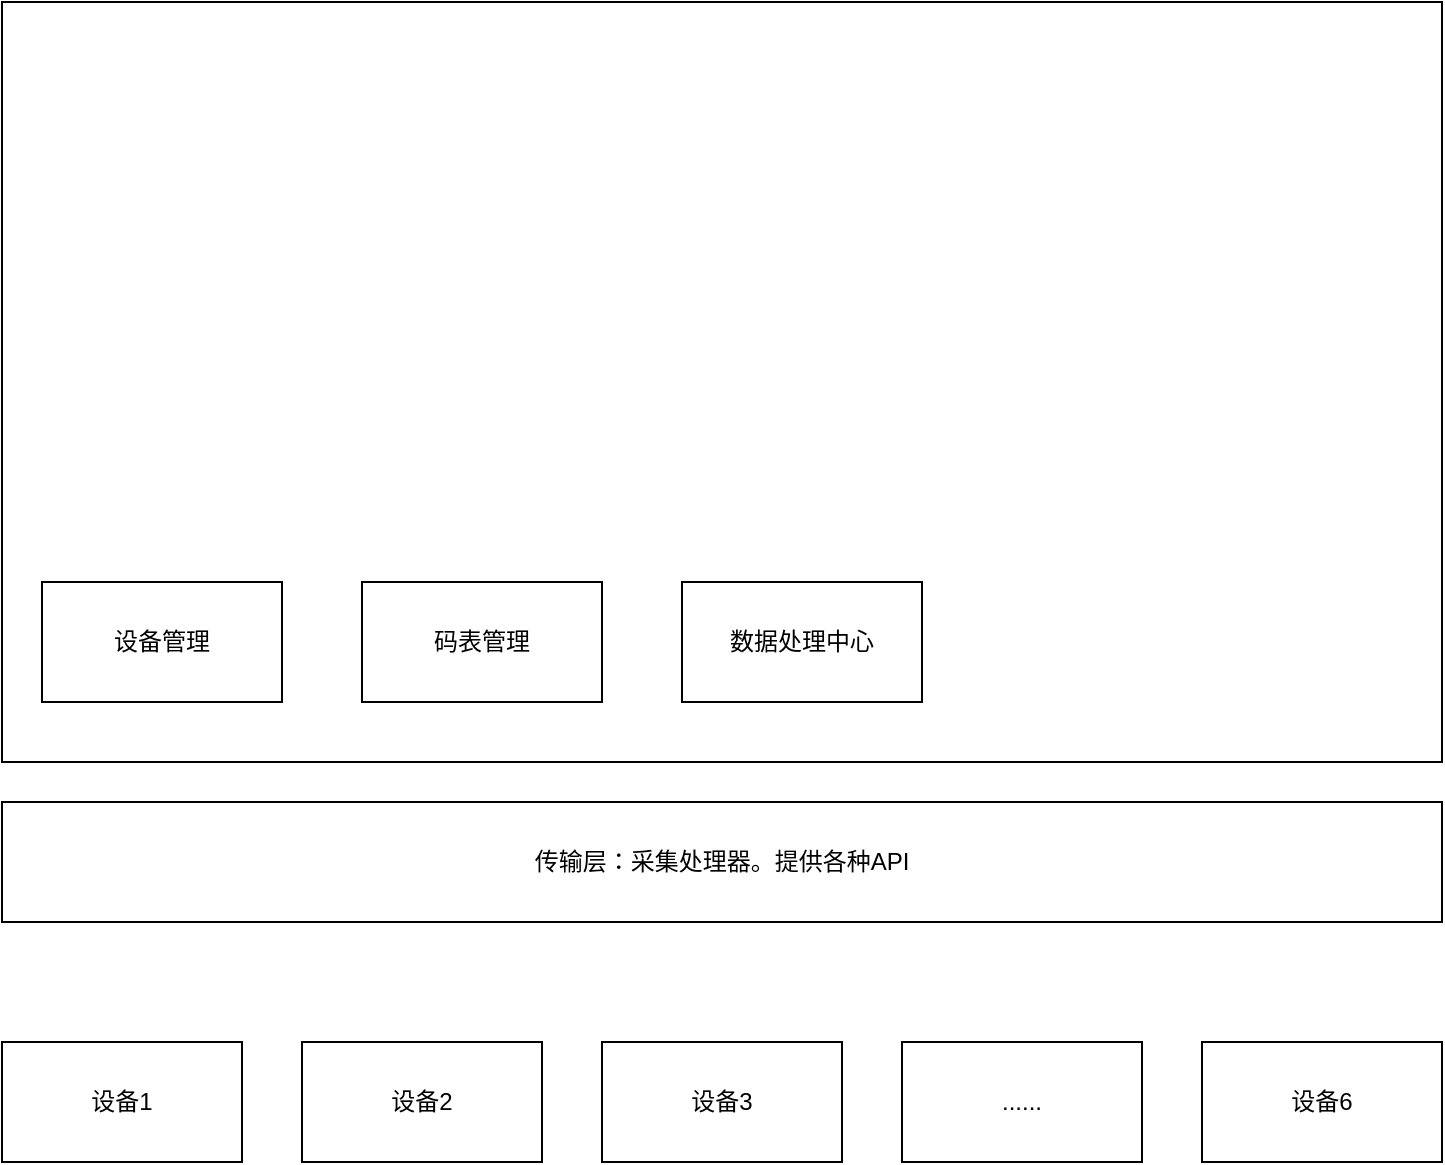 <mxfile version="20.8.20" type="github">
  <diagram name="第 1 页" id="omBKPS_-t1tjcundr4cZ">
    <mxGraphModel dx="1242" dy="715" grid="1" gridSize="10" guides="1" tooltips="1" connect="1" arrows="1" fold="1" page="1" pageScale="1" pageWidth="827" pageHeight="1169" math="0" shadow="0">
      <root>
        <mxCell id="0" />
        <mxCell id="1" parent="0" />
        <mxCell id="AJdqjOlaGa3aGc1A6HdF-1" value="设备1" style="rounded=0;whiteSpace=wrap;html=1;" vertex="1" parent="1">
          <mxGeometry x="40" y="630" width="120" height="60" as="geometry" />
        </mxCell>
        <mxCell id="AJdqjOlaGa3aGc1A6HdF-2" value="设备2" style="rounded=0;whiteSpace=wrap;html=1;" vertex="1" parent="1">
          <mxGeometry x="190" y="630" width="120" height="60" as="geometry" />
        </mxCell>
        <mxCell id="AJdqjOlaGa3aGc1A6HdF-3" value="设备3" style="rounded=0;whiteSpace=wrap;html=1;" vertex="1" parent="1">
          <mxGeometry x="340" y="630" width="120" height="60" as="geometry" />
        </mxCell>
        <mxCell id="AJdqjOlaGa3aGc1A6HdF-4" value="......" style="rounded=0;whiteSpace=wrap;html=1;" vertex="1" parent="1">
          <mxGeometry x="490" y="630" width="120" height="60" as="geometry" />
        </mxCell>
        <mxCell id="AJdqjOlaGa3aGc1A6HdF-5" value="设备6" style="rounded=0;whiteSpace=wrap;html=1;" vertex="1" parent="1">
          <mxGeometry x="640" y="630" width="120" height="60" as="geometry" />
        </mxCell>
        <mxCell id="AJdqjOlaGa3aGc1A6HdF-6" value="传输层：采集处理器。提供各种API" style="rounded=0;whiteSpace=wrap;html=1;" vertex="1" parent="1">
          <mxGeometry x="40" y="510" width="720" height="60" as="geometry" />
        </mxCell>
        <mxCell id="AJdqjOlaGa3aGc1A6HdF-7" value="" style="rounded=0;whiteSpace=wrap;html=1;" vertex="1" parent="1">
          <mxGeometry x="40" y="110" width="720" height="380" as="geometry" />
        </mxCell>
        <mxCell id="AJdqjOlaGa3aGc1A6HdF-8" value="设备管理" style="rounded=0;whiteSpace=wrap;html=1;" vertex="1" parent="1">
          <mxGeometry x="60" y="400" width="120" height="60" as="geometry" />
        </mxCell>
        <mxCell id="AJdqjOlaGa3aGc1A6HdF-9" value="码表管理" style="rounded=0;whiteSpace=wrap;html=1;" vertex="1" parent="1">
          <mxGeometry x="220" y="400" width="120" height="60" as="geometry" />
        </mxCell>
        <mxCell id="AJdqjOlaGa3aGc1A6HdF-10" value="数据处理中心" style="rounded=0;whiteSpace=wrap;html=1;" vertex="1" parent="1">
          <mxGeometry x="380" y="400" width="120" height="60" as="geometry" />
        </mxCell>
      </root>
    </mxGraphModel>
  </diagram>
</mxfile>
